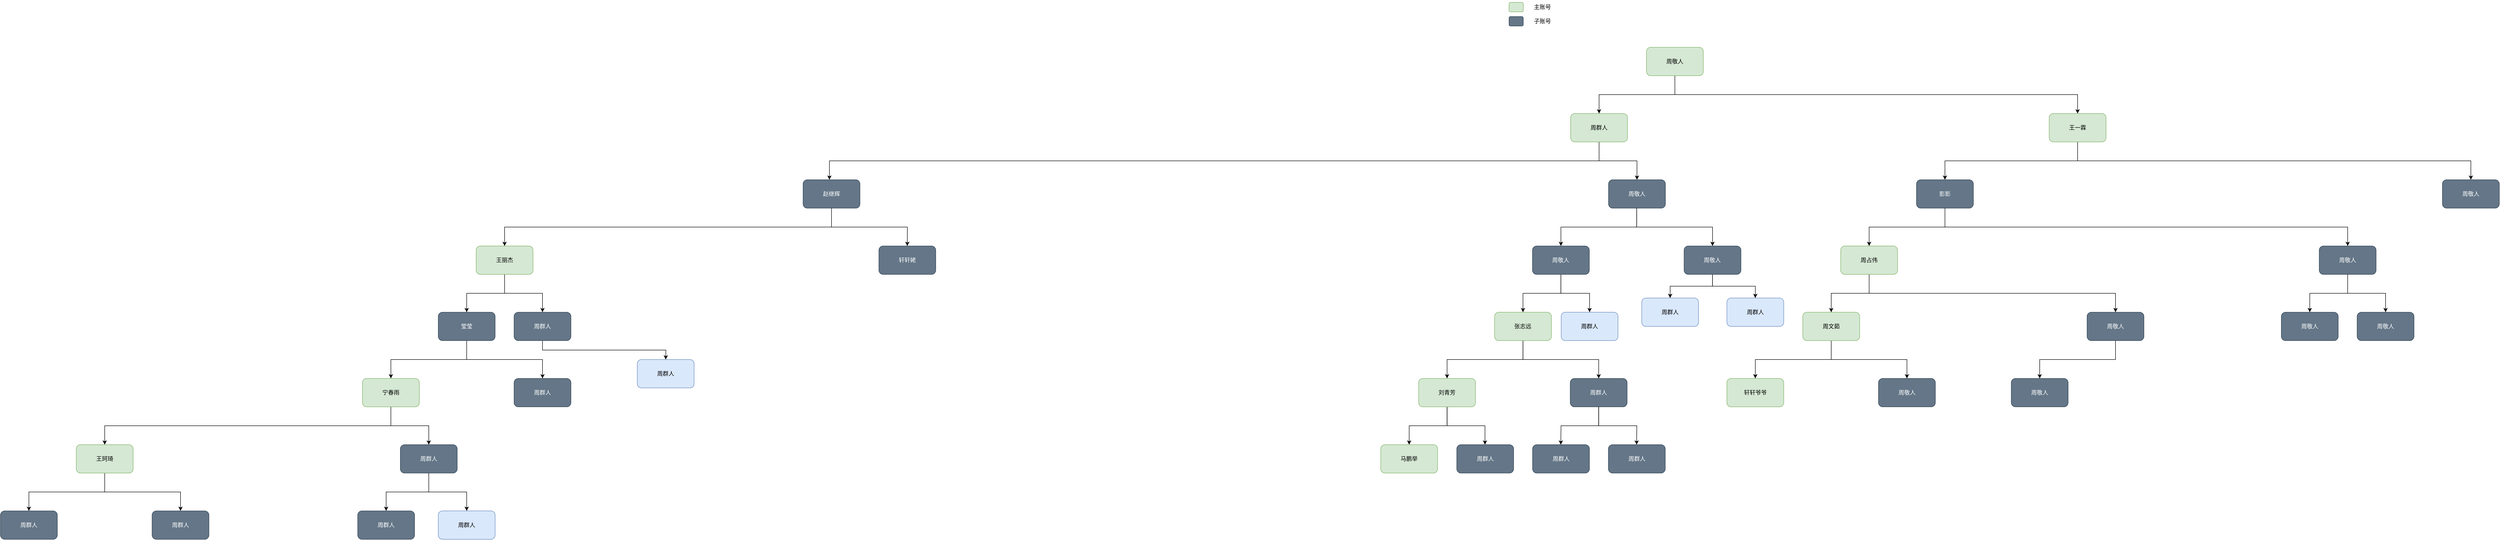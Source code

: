 <mxfile version="20.5.1" type="github">
  <diagram name="第 1 页" id="T6O9xjs0IXNBkX-w8Xno">
    <mxGraphModel dx="5575" dy="1380" grid="1" gridSize="10" guides="1" tooltips="1" connect="1" arrows="1" fold="1" page="1" pageScale="1" pageWidth="827" pageHeight="1169" math="0" shadow="0">
      <root>
        <mxCell id="0" />
        <mxCell id="1" parent="0" />
        <mxCell id="1RY9OHV8Dx5hhQ0rE-U_-4" style="edgeStyle=orthogonalEdgeStyle;rounded=0;orthogonalLoop=1;jettySize=auto;html=1;exitX=0.5;exitY=1;exitDx=0;exitDy=0;entryX=0.5;entryY=0;entryDx=0;entryDy=0;" parent="1" source="1RY9OHV8Dx5hhQ0rE-U_-1" target="1RY9OHV8Dx5hhQ0rE-U_-2" edge="1">
          <mxGeometry relative="1" as="geometry">
            <Array as="points">
              <mxPoint x="360" y="200" />
              <mxPoint x="200" y="200" />
              <mxPoint x="200" y="240" />
            </Array>
          </mxGeometry>
        </mxCell>
        <mxCell id="1RY9OHV8Dx5hhQ0rE-U_-5" style="edgeStyle=orthogonalEdgeStyle;rounded=0;orthogonalLoop=1;jettySize=auto;html=1;exitX=0.5;exitY=1;exitDx=0;exitDy=0;entryX=0.5;entryY=0;entryDx=0;entryDy=0;" parent="1" source="1RY9OHV8Dx5hhQ0rE-U_-1" target="1RY9OHV8Dx5hhQ0rE-U_-3" edge="1">
          <mxGeometry relative="1" as="geometry">
            <Array as="points">
              <mxPoint x="360" y="200" />
              <mxPoint x="1210" y="200" />
            </Array>
          </mxGeometry>
        </mxCell>
        <mxCell id="1RY9OHV8Dx5hhQ0rE-U_-1" value="周敬人&lt;br&gt;" style="rounded=1;whiteSpace=wrap;html=1;fillColor=#d5e8d4;strokeColor=#82b366;" parent="1" vertex="1">
          <mxGeometry x="300" y="100" width="120" height="60" as="geometry" />
        </mxCell>
        <mxCell id="1RY9OHV8Dx5hhQ0rE-U_-12" style="edgeStyle=orthogonalEdgeStyle;rounded=0;orthogonalLoop=1;jettySize=auto;html=1;exitX=0.5;exitY=1;exitDx=0;exitDy=0;entryX=0.463;entryY=-0.001;entryDx=0;entryDy=0;entryPerimeter=0;" parent="1" source="1RY9OHV8Dx5hhQ0rE-U_-2" target="1RY9OHV8Dx5hhQ0rE-U_-8" edge="1">
          <mxGeometry relative="1" as="geometry">
            <Array as="points">
              <mxPoint x="200" y="340" />
              <mxPoint x="-1424" y="340" />
            </Array>
            <mxPoint x="195" y="300" as="sourcePoint" />
            <mxPoint x="-995.0" y="350" as="targetPoint" />
          </mxGeometry>
        </mxCell>
        <mxCell id="1RY9OHV8Dx5hhQ0rE-U_-13" style="edgeStyle=orthogonalEdgeStyle;rounded=0;orthogonalLoop=1;jettySize=auto;html=1;exitX=0.5;exitY=1;exitDx=0;exitDy=0;entryX=0.5;entryY=0;entryDx=0;entryDy=0;" parent="1" source="1RY9OHV8Dx5hhQ0rE-U_-2" target="1RY9OHV8Dx5hhQ0rE-U_-9" edge="1">
          <mxGeometry relative="1" as="geometry">
            <Array as="points">
              <mxPoint x="200" y="340" />
              <mxPoint x="280" y="340" />
            </Array>
          </mxGeometry>
        </mxCell>
        <mxCell id="1RY9OHV8Dx5hhQ0rE-U_-2" value="周群人&lt;br&gt;" style="rounded=1;whiteSpace=wrap;html=1;fillColor=#d5e8d4;strokeColor=#82b366;" parent="1" vertex="1">
          <mxGeometry x="140" y="240" width="120" height="60" as="geometry" />
        </mxCell>
        <mxCell id="1RY9OHV8Dx5hhQ0rE-U_-14" style="edgeStyle=orthogonalEdgeStyle;rounded=0;orthogonalLoop=1;jettySize=auto;html=1;exitX=0.5;exitY=1;exitDx=0;exitDy=0;entryX=0.5;entryY=0;entryDx=0;entryDy=0;" parent="1" source="1RY9OHV8Dx5hhQ0rE-U_-3" target="1RY9OHV8Dx5hhQ0rE-U_-10" edge="1">
          <mxGeometry relative="1" as="geometry" />
        </mxCell>
        <mxCell id="1RY9OHV8Dx5hhQ0rE-U_-15" style="edgeStyle=orthogonalEdgeStyle;rounded=0;orthogonalLoop=1;jettySize=auto;html=1;exitX=0.5;exitY=1;exitDx=0;exitDy=0;entryX=0.5;entryY=0;entryDx=0;entryDy=0;" parent="1" source="1RY9OHV8Dx5hhQ0rE-U_-3" target="1RY9OHV8Dx5hhQ0rE-U_-11" edge="1">
          <mxGeometry relative="1" as="geometry" />
        </mxCell>
        <mxCell id="1RY9OHV8Dx5hhQ0rE-U_-3" value="王一霖&lt;br&gt;" style="rounded=1;whiteSpace=wrap;html=1;fillColor=#d5e8d4;strokeColor=#82b366;" parent="1" vertex="1">
          <mxGeometry x="1150" y="240" width="120" height="60" as="geometry" />
        </mxCell>
        <mxCell id="1RY9OHV8Dx5hhQ0rE-U_-6" value="" style="rounded=1;whiteSpace=wrap;html=1;fillColor=#d5e8d4;strokeColor=#82b366;" parent="1" vertex="1">
          <mxGeometry x="10" y="5" width="30" height="20" as="geometry" />
        </mxCell>
        <mxCell id="1RY9OHV8Dx5hhQ0rE-U_-7" value="" style="rounded=1;whiteSpace=wrap;html=1;fillColor=#647687;fontColor=#ffffff;strokeColor=#314354;" parent="1" vertex="1">
          <mxGeometry x="10" y="35" width="30" height="20" as="geometry" />
        </mxCell>
        <mxCell id="30zp_rVC2SgwWm0mWYjA-47" style="edgeStyle=orthogonalEdgeStyle;rounded=0;orthogonalLoop=1;jettySize=auto;html=1;exitX=0.5;exitY=1;exitDx=0;exitDy=0;entryX=0.5;entryY=0;entryDx=0;entryDy=0;" parent="1" source="1RY9OHV8Dx5hhQ0rE-U_-8" target="1RY9OHV8Dx5hhQ0rE-U_-24" edge="1">
          <mxGeometry relative="1" as="geometry" />
        </mxCell>
        <mxCell id="30zp_rVC2SgwWm0mWYjA-48" style="edgeStyle=orthogonalEdgeStyle;rounded=0;orthogonalLoop=1;jettySize=auto;html=1;exitX=0.5;exitY=1;exitDx=0;exitDy=0;" parent="1" source="1RY9OHV8Dx5hhQ0rE-U_-8" target="1RY9OHV8Dx5hhQ0rE-U_-27" edge="1">
          <mxGeometry relative="1" as="geometry" />
        </mxCell>
        <mxCell id="1RY9OHV8Dx5hhQ0rE-U_-8" value="赵继辉&lt;br&gt;" style="rounded=1;whiteSpace=wrap;html=1;fillColor=#647687;strokeColor=#314354;fontColor=#ffffff;" parent="1" vertex="1">
          <mxGeometry x="-1480" y="380" width="120" height="60" as="geometry" />
        </mxCell>
        <mxCell id="1RY9OHV8Dx5hhQ0rE-U_-9" value="周敬人&lt;br&gt;" style="rounded=1;whiteSpace=wrap;html=1;fillColor=#647687;strokeColor=#314354;fontColor=#ffffff;" parent="1" vertex="1">
          <mxGeometry x="220" y="380" width="120" height="60" as="geometry" />
        </mxCell>
        <mxCell id="30zp_rVC2SgwWm0mWYjA-38" style="edgeStyle=orthogonalEdgeStyle;rounded=0;orthogonalLoop=1;jettySize=auto;html=1;exitX=0.5;exitY=1;exitDx=0;exitDy=0;entryX=0.5;entryY=0;entryDx=0;entryDy=0;" parent="1" source="1RY9OHV8Dx5hhQ0rE-U_-10" target="30zp_rVC2SgwWm0mWYjA-1" edge="1">
          <mxGeometry relative="1" as="geometry" />
        </mxCell>
        <mxCell id="1RY9OHV8Dx5hhQ0rE-U_-10" value="影影&lt;br&gt;" style="rounded=1;whiteSpace=wrap;html=1;fillColor=#647687;strokeColor=#314354;fontColor=#ffffff;" parent="1" vertex="1">
          <mxGeometry x="870" y="380" width="120" height="60" as="geometry" />
        </mxCell>
        <mxCell id="1RY9OHV8Dx5hhQ0rE-U_-11" value="周敬人&lt;br&gt;" style="rounded=1;whiteSpace=wrap;html=1;fillColor=#647687;strokeColor=#314354;fontColor=#ffffff;" parent="1" vertex="1">
          <mxGeometry x="1980" y="380" width="120" height="60" as="geometry" />
        </mxCell>
        <mxCell id="1RY9OHV8Dx5hhQ0rE-U_-22" style="edgeStyle=orthogonalEdgeStyle;rounded=0;orthogonalLoop=1;jettySize=auto;html=1;exitX=0.5;exitY=1;exitDx=0;exitDy=0;entryX=0.5;entryY=0;entryDx=0;entryDy=0;" parent="1" source="1RY9OHV8Dx5hhQ0rE-U_-24" target="1RY9OHV8Dx5hhQ0rE-U_-28" edge="1">
          <mxGeometry relative="1" as="geometry">
            <Array as="points">
              <mxPoint x="-2110" y="620" />
              <mxPoint x="-2190" y="620" />
            </Array>
          </mxGeometry>
        </mxCell>
        <mxCell id="1RY9OHV8Dx5hhQ0rE-U_-23" style="edgeStyle=orthogonalEdgeStyle;rounded=0;orthogonalLoop=1;jettySize=auto;html=1;exitX=0.5;exitY=1;exitDx=0;exitDy=0;entryX=0.5;entryY=0;entryDx=0;entryDy=0;" parent="1" source="1RY9OHV8Dx5hhQ0rE-U_-24" target="1RY9OHV8Dx5hhQ0rE-U_-29" edge="1">
          <mxGeometry relative="1" as="geometry">
            <Array as="points">
              <mxPoint x="-2110" y="620" />
              <mxPoint x="-2030" y="620" />
            </Array>
          </mxGeometry>
        </mxCell>
        <mxCell id="1RY9OHV8Dx5hhQ0rE-U_-24" value="王丽杰&lt;br&gt;" style="rounded=1;whiteSpace=wrap;html=1;fillColor=#d5e8d4;strokeColor=#82b366;" parent="1" vertex="1">
          <mxGeometry x="-2170" y="520" width="120" height="60" as="geometry" />
        </mxCell>
        <mxCell id="1RY9OHV8Dx5hhQ0rE-U_-27" value="轩轩姥&lt;br&gt;" style="rounded=1;whiteSpace=wrap;html=1;fillColor=#647687;strokeColor=#314354;fontColor=#ffffff;" parent="1" vertex="1">
          <mxGeometry x="-1320" y="520" width="120" height="60" as="geometry" />
        </mxCell>
        <mxCell id="30zp_rVC2SgwWm0mWYjA-49" style="edgeStyle=orthogonalEdgeStyle;rounded=0;orthogonalLoop=1;jettySize=auto;html=1;exitX=0.5;exitY=1;exitDx=0;exitDy=0;" parent="1" source="1RY9OHV8Dx5hhQ0rE-U_-28" target="TJOVACFNIIR2Qm5ABRAI-16" edge="1">
          <mxGeometry relative="1" as="geometry" />
        </mxCell>
        <mxCell id="30zp_rVC2SgwWm0mWYjA-50" style="edgeStyle=orthogonalEdgeStyle;rounded=0;orthogonalLoop=1;jettySize=auto;html=1;exitX=0.5;exitY=1;exitDx=0;exitDy=0;entryX=0.5;entryY=0;entryDx=0;entryDy=0;" parent="1" source="1RY9OHV8Dx5hhQ0rE-U_-28" target="TJOVACFNIIR2Qm5ABRAI-24" edge="1">
          <mxGeometry relative="1" as="geometry" />
        </mxCell>
        <mxCell id="1RY9OHV8Dx5hhQ0rE-U_-28" value="莹莹&lt;br&gt;" style="rounded=1;whiteSpace=wrap;html=1;fillColor=#647687;strokeColor=#314354;fontColor=#ffffff;" parent="1" vertex="1">
          <mxGeometry x="-2250" y="660" width="120" height="60" as="geometry" />
        </mxCell>
        <mxCell id="dGeUQVpxK3GpA_PQn6HZ-4" style="edgeStyle=orthogonalEdgeStyle;rounded=0;orthogonalLoop=1;jettySize=auto;html=1;exitX=0.5;exitY=1;exitDx=0;exitDy=0;" edge="1" parent="1" source="1RY9OHV8Dx5hhQ0rE-U_-29">
          <mxGeometry relative="1" as="geometry">
            <mxPoint x="-1770" y="760" as="targetPoint" />
          </mxGeometry>
        </mxCell>
        <mxCell id="1RY9OHV8Dx5hhQ0rE-U_-29" value="周群人&lt;br&gt;" style="rounded=1;whiteSpace=wrap;html=1;fillColor=#647687;strokeColor=#314354;fontColor=#ffffff;" parent="1" vertex="1">
          <mxGeometry x="-2090" y="660" width="120" height="60" as="geometry" />
        </mxCell>
        <mxCell id="1RY9OHV8Dx5hhQ0rE-U_-34" style="edgeStyle=orthogonalEdgeStyle;rounded=0;orthogonalLoop=1;jettySize=auto;html=1;exitX=0.5;exitY=1;exitDx=0;exitDy=0;entryX=0.5;entryY=0;entryDx=0;entryDy=0;" parent="1" target="1RY9OHV8Dx5hhQ0rE-U_-38" edge="1">
          <mxGeometry relative="1" as="geometry">
            <Array as="points">
              <mxPoint x="279.43" y="480" />
              <mxPoint x="119.43" y="480" />
              <mxPoint x="119.43" y="520" />
            </Array>
            <mxPoint x="279.43" y="440" as="sourcePoint" />
          </mxGeometry>
        </mxCell>
        <mxCell id="1RY9OHV8Dx5hhQ0rE-U_-35" style="edgeStyle=orthogonalEdgeStyle;rounded=0;orthogonalLoop=1;jettySize=auto;html=1;exitX=0.5;exitY=1;exitDx=0;exitDy=0;entryX=0.5;entryY=0;entryDx=0;entryDy=0;" parent="1" target="1RY9OHV8Dx5hhQ0rE-U_-41" edge="1">
          <mxGeometry relative="1" as="geometry">
            <Array as="points">
              <mxPoint x="279.43" y="480" />
              <mxPoint x="439.43" y="480" />
              <mxPoint x="439.43" y="520" />
            </Array>
            <mxPoint x="279.43" y="440" as="sourcePoint" />
          </mxGeometry>
        </mxCell>
        <mxCell id="1RY9OHV8Dx5hhQ0rE-U_-36" style="edgeStyle=orthogonalEdgeStyle;rounded=0;orthogonalLoop=1;jettySize=auto;html=1;exitX=0.5;exitY=1;exitDx=0;exitDy=0;entryX=0.5;entryY=0;entryDx=0;entryDy=0;" parent="1" source="1RY9OHV8Dx5hhQ0rE-U_-38" target="1RY9OHV8Dx5hhQ0rE-U_-42" edge="1">
          <mxGeometry relative="1" as="geometry">
            <Array as="points">
              <mxPoint x="119.43" y="620" />
              <mxPoint x="39.43" y="620" />
            </Array>
          </mxGeometry>
        </mxCell>
        <mxCell id="dGeUQVpxK3GpA_PQn6HZ-10" style="edgeStyle=orthogonalEdgeStyle;rounded=0;orthogonalLoop=1;jettySize=auto;html=1;exitX=0.5;exitY=1;exitDx=0;exitDy=0;entryX=0.5;entryY=0;entryDx=0;entryDy=0;" edge="1" parent="1" source="1RY9OHV8Dx5hhQ0rE-U_-38" target="dGeUQVpxK3GpA_PQn6HZ-9">
          <mxGeometry relative="1" as="geometry" />
        </mxCell>
        <mxCell id="1RY9OHV8Dx5hhQ0rE-U_-38" value="周敬人&lt;br&gt;" style="rounded=1;whiteSpace=wrap;html=1;fillColor=#647687;strokeColor=#314354;fontColor=#ffffff;" parent="1" vertex="1">
          <mxGeometry x="59.43" y="520" width="120" height="60" as="geometry" />
        </mxCell>
        <mxCell id="dGeUQVpxK3GpA_PQn6HZ-7" style="edgeStyle=orthogonalEdgeStyle;rounded=0;orthogonalLoop=1;jettySize=auto;html=1;exitX=0.5;exitY=1;exitDx=0;exitDy=0;entryX=0.5;entryY=0;entryDx=0;entryDy=0;" edge="1" parent="1" source="1RY9OHV8Dx5hhQ0rE-U_-41" target="dGeUQVpxK3GpA_PQn6HZ-5">
          <mxGeometry relative="1" as="geometry" />
        </mxCell>
        <mxCell id="dGeUQVpxK3GpA_PQn6HZ-8" style="edgeStyle=orthogonalEdgeStyle;rounded=0;orthogonalLoop=1;jettySize=auto;html=1;exitX=0.5;exitY=1;exitDx=0;exitDy=0;entryX=0.5;entryY=0;entryDx=0;entryDy=0;" edge="1" parent="1" source="1RY9OHV8Dx5hhQ0rE-U_-41" target="dGeUQVpxK3GpA_PQn6HZ-6">
          <mxGeometry relative="1" as="geometry" />
        </mxCell>
        <mxCell id="1RY9OHV8Dx5hhQ0rE-U_-41" value="周敬人&lt;br style=&quot;border-color: var(--border-color);&quot;&gt;" style="rounded=1;whiteSpace=wrap;html=1;fillColor=#647687;strokeColor=#314354;fontColor=#ffffff;" parent="1" vertex="1">
          <mxGeometry x="379.43" y="520" width="120" height="60" as="geometry" />
        </mxCell>
        <mxCell id="30zp_rVC2SgwWm0mWYjA-44" style="edgeStyle=orthogonalEdgeStyle;rounded=0;orthogonalLoop=1;jettySize=auto;html=1;exitX=0.5;exitY=1;exitDx=0;exitDy=0;entryX=0.5;entryY=0;entryDx=0;entryDy=0;" parent="1" source="1RY9OHV8Dx5hhQ0rE-U_-42" target="TJOVACFNIIR2Qm5ABRAI-5" edge="1">
          <mxGeometry relative="1" as="geometry" />
        </mxCell>
        <mxCell id="30zp_rVC2SgwWm0mWYjA-45" style="edgeStyle=orthogonalEdgeStyle;rounded=0;orthogonalLoop=1;jettySize=auto;html=1;exitX=0.5;exitY=1;exitDx=0;exitDy=0;entryX=0.5;entryY=0;entryDx=0;entryDy=0;" parent="1" source="1RY9OHV8Dx5hhQ0rE-U_-42" target="TJOVACFNIIR2Qm5ABRAI-8" edge="1">
          <mxGeometry relative="1" as="geometry" />
        </mxCell>
        <mxCell id="1RY9OHV8Dx5hhQ0rE-U_-42" value="张志远&lt;br&gt;" style="rounded=1;whiteSpace=wrap;html=1;fillColor=#d5e8d4;strokeColor=#82b366;" parent="1" vertex="1">
          <mxGeometry x="-20.57" y="660" width="120" height="60" as="geometry" />
        </mxCell>
        <mxCell id="1RY9OHV8Dx5hhQ0rE-U_-48" style="edgeStyle=orthogonalEdgeStyle;rounded=0;orthogonalLoop=1;jettySize=auto;html=1;exitX=0.5;exitY=1;exitDx=0;exitDy=0;entryX=0.5;entryY=0;entryDx=0;entryDy=0;" parent="1" target="1RY9OHV8Dx5hhQ0rE-U_-52" edge="1">
          <mxGeometry relative="1" as="geometry">
            <Array as="points">
              <mxPoint x="930" y="480" />
              <mxPoint x="770" y="480" />
              <mxPoint x="770" y="520" />
            </Array>
            <mxPoint x="930.0" y="440" as="sourcePoint" />
          </mxGeometry>
        </mxCell>
        <mxCell id="1RY9OHV8Dx5hhQ0rE-U_-50" style="edgeStyle=orthogonalEdgeStyle;rounded=0;orthogonalLoop=1;jettySize=auto;html=1;exitX=0.5;exitY=1;exitDx=0;exitDy=0;entryX=0.5;entryY=0;entryDx=0;entryDy=0;" parent="1" source="1RY9OHV8Dx5hhQ0rE-U_-52" target="1RY9OHV8Dx5hhQ0rE-U_-56" edge="1">
          <mxGeometry relative="1" as="geometry">
            <Array as="points">
              <mxPoint x="770" y="620" />
              <mxPoint x="690" y="620" />
            </Array>
          </mxGeometry>
        </mxCell>
        <mxCell id="1RY9OHV8Dx5hhQ0rE-U_-51" style="edgeStyle=orthogonalEdgeStyle;rounded=0;orthogonalLoop=1;jettySize=auto;html=1;exitX=0.5;exitY=1;exitDx=0;exitDy=0;entryX=0.5;entryY=0;entryDx=0;entryDy=0;" parent="1" source="1RY9OHV8Dx5hhQ0rE-U_-52" target="1RY9OHV8Dx5hhQ0rE-U_-57" edge="1">
          <mxGeometry relative="1" as="geometry">
            <Array as="points">
              <mxPoint x="770" y="620" />
              <mxPoint x="1290" y="620" />
            </Array>
          </mxGeometry>
        </mxCell>
        <mxCell id="1RY9OHV8Dx5hhQ0rE-U_-52" value="周占伟&lt;br&gt;" style="rounded=1;whiteSpace=wrap;html=1;fillColor=#d5e8d4;strokeColor=#82b366;" parent="1" vertex="1">
          <mxGeometry x="710" y="520" width="120" height="60" as="geometry" />
        </mxCell>
        <mxCell id="30zp_rVC2SgwWm0mWYjA-42" style="edgeStyle=orthogonalEdgeStyle;rounded=0;orthogonalLoop=1;jettySize=auto;html=1;exitX=0.5;exitY=1;exitDx=0;exitDy=0;entryX=0.5;entryY=0;entryDx=0;entryDy=0;" parent="1" source="1RY9OHV8Dx5hhQ0rE-U_-56" target="30zp_rVC2SgwWm0mWYjA-11" edge="1">
          <mxGeometry relative="1" as="geometry" />
        </mxCell>
        <mxCell id="30zp_rVC2SgwWm0mWYjA-43" style="edgeStyle=orthogonalEdgeStyle;rounded=0;orthogonalLoop=1;jettySize=auto;html=1;exitX=0.5;exitY=1;exitDx=0;exitDy=0;entryX=0.5;entryY=0;entryDx=0;entryDy=0;" parent="1" source="1RY9OHV8Dx5hhQ0rE-U_-56" target="30zp_rVC2SgwWm0mWYjA-14" edge="1">
          <mxGeometry relative="1" as="geometry" />
        </mxCell>
        <mxCell id="1RY9OHV8Dx5hhQ0rE-U_-56" value="周文茹&lt;br&gt;" style="rounded=1;whiteSpace=wrap;html=1;fillColor=#d5e8d4;strokeColor=#82b366;" parent="1" vertex="1">
          <mxGeometry x="630" y="660" width="120" height="60" as="geometry" />
        </mxCell>
        <mxCell id="30zp_rVC2SgwWm0mWYjA-40" style="edgeStyle=orthogonalEdgeStyle;rounded=0;orthogonalLoop=1;jettySize=auto;html=1;exitX=0.5;exitY=1;exitDx=0;exitDy=0;entryX=0.5;entryY=0;entryDx=0;entryDy=0;" parent="1" source="1RY9OHV8Dx5hhQ0rE-U_-57" target="30zp_rVC2SgwWm0mWYjA-27" edge="1">
          <mxGeometry relative="1" as="geometry" />
        </mxCell>
        <mxCell id="1RY9OHV8Dx5hhQ0rE-U_-57" value="周敬人&lt;br&gt;" style="rounded=1;whiteSpace=wrap;html=1;fillColor=#647687;strokeColor=#314354;fontColor=#ffffff;" parent="1" vertex="1">
          <mxGeometry x="1230" y="660" width="120" height="60" as="geometry" />
        </mxCell>
        <mxCell id="1RY9OHV8Dx5hhQ0rE-U_-61" value="主账号" style="text;html=1;align=center;verticalAlign=middle;resizable=0;points=[];autosize=1;strokeColor=none;fillColor=none;" parent="1" vertex="1">
          <mxGeometry x="50" width="60" height="30" as="geometry" />
        </mxCell>
        <mxCell id="1RY9OHV8Dx5hhQ0rE-U_-62" value="子账号" style="text;html=1;align=center;verticalAlign=middle;resizable=0;points=[];autosize=1;strokeColor=none;fillColor=none;" parent="1" vertex="1">
          <mxGeometry x="50" y="30" width="60" height="30" as="geometry" />
        </mxCell>
        <mxCell id="TJOVACFNIIR2Qm5ABRAI-3" style="edgeStyle=orthogonalEdgeStyle;rounded=0;orthogonalLoop=1;jettySize=auto;html=1;exitX=0.5;exitY=1;exitDx=0;exitDy=0;entryX=0.5;entryY=0;entryDx=0;entryDy=0;" parent="1" source="TJOVACFNIIR2Qm5ABRAI-5" target="TJOVACFNIIR2Qm5ABRAI-9" edge="1">
          <mxGeometry relative="1" as="geometry">
            <Array as="points">
              <mxPoint x="-120.81" y="900" />
              <mxPoint x="-200.81" y="900" />
            </Array>
          </mxGeometry>
        </mxCell>
        <mxCell id="TJOVACFNIIR2Qm5ABRAI-4" style="edgeStyle=orthogonalEdgeStyle;rounded=0;orthogonalLoop=1;jettySize=auto;html=1;exitX=0.5;exitY=1;exitDx=0;exitDy=0;entryX=0.5;entryY=0;entryDx=0;entryDy=0;" parent="1" source="TJOVACFNIIR2Qm5ABRAI-5" edge="1">
          <mxGeometry relative="1" as="geometry">
            <Array as="points">
              <mxPoint x="-120.81" y="900" />
              <mxPoint x="-40.81" y="900" />
            </Array>
            <mxPoint x="-40.81" y="940" as="targetPoint" />
          </mxGeometry>
        </mxCell>
        <mxCell id="TJOVACFNIIR2Qm5ABRAI-5" value="刘青芳" style="rounded=1;whiteSpace=wrap;html=1;fillColor=#d5e8d4;strokeColor=#82b366;" parent="1" vertex="1">
          <mxGeometry x="-180.81" y="800" width="120" height="60" as="geometry" />
        </mxCell>
        <mxCell id="TJOVACFNIIR2Qm5ABRAI-6" style="edgeStyle=orthogonalEdgeStyle;rounded=0;orthogonalLoop=1;jettySize=auto;html=1;exitX=0.5;exitY=1;exitDx=0;exitDy=0;entryX=0.5;entryY=0;entryDx=0;entryDy=0;" parent="1" source="TJOVACFNIIR2Qm5ABRAI-8" edge="1">
          <mxGeometry relative="1" as="geometry">
            <mxPoint x="119.19" y="940" as="targetPoint" />
          </mxGeometry>
        </mxCell>
        <mxCell id="TJOVACFNIIR2Qm5ABRAI-7" style="edgeStyle=orthogonalEdgeStyle;rounded=0;orthogonalLoop=1;jettySize=auto;html=1;exitX=0.5;exitY=1;exitDx=0;exitDy=0;entryX=0.5;entryY=0;entryDx=0;entryDy=0;" parent="1" source="TJOVACFNIIR2Qm5ABRAI-8" edge="1">
          <mxGeometry relative="1" as="geometry">
            <mxPoint x="279.19" y="940" as="targetPoint" />
          </mxGeometry>
        </mxCell>
        <mxCell id="TJOVACFNIIR2Qm5ABRAI-8" value="周群人" style="rounded=1;whiteSpace=wrap;html=1;fillColor=#647687;strokeColor=#314354;fontColor=#ffffff;" parent="1" vertex="1">
          <mxGeometry x="139.19" y="800" width="120" height="60" as="geometry" />
        </mxCell>
        <mxCell id="TJOVACFNIIR2Qm5ABRAI-9" value="马鹏举" style="rounded=1;whiteSpace=wrap;html=1;fillColor=#d5e8d4;strokeColor=#82b366;" parent="1" vertex="1">
          <mxGeometry x="-260.81" y="940" width="120" height="60" as="geometry" />
        </mxCell>
        <mxCell id="TJOVACFNIIR2Qm5ABRAI-11" value="周群人" style="rounded=1;whiteSpace=wrap;html=1;fillColor=#647687;strokeColor=#314354;fontColor=#ffffff;" parent="1" vertex="1">
          <mxGeometry x="-100.33" y="940" width="120" height="60" as="geometry" />
        </mxCell>
        <mxCell id="30zp_rVC2SgwWm0mWYjA-51" style="edgeStyle=orthogonalEdgeStyle;rounded=0;orthogonalLoop=1;jettySize=auto;html=1;exitX=0.5;exitY=1;exitDx=0;exitDy=0;entryX=0.5;entryY=0;entryDx=0;entryDy=0;" parent="1" source="TJOVACFNIIR2Qm5ABRAI-16" target="TJOVACFNIIR2Qm5ABRAI-23" edge="1">
          <mxGeometry relative="1" as="geometry" />
        </mxCell>
        <mxCell id="30zp_rVC2SgwWm0mWYjA-52" style="edgeStyle=orthogonalEdgeStyle;rounded=0;orthogonalLoop=1;jettySize=auto;html=1;exitX=0.5;exitY=1;exitDx=0;exitDy=0;entryX=0.5;entryY=0;entryDx=0;entryDy=0;" parent="1" source="TJOVACFNIIR2Qm5ABRAI-16" target="30zp_rVC2SgwWm0mWYjA-28" edge="1">
          <mxGeometry relative="1" as="geometry" />
        </mxCell>
        <mxCell id="TJOVACFNIIR2Qm5ABRAI-16" value="宁春雨" style="rounded=1;whiteSpace=wrap;html=1;fillColor=#d5e8d4;strokeColor=#82b366;" parent="1" vertex="1">
          <mxGeometry x="-2410" y="800" width="120" height="60" as="geometry" />
        </mxCell>
        <mxCell id="30zp_rVC2SgwWm0mWYjA-53" style="edgeStyle=orthogonalEdgeStyle;rounded=0;orthogonalLoop=1;jettySize=auto;html=1;exitX=0.5;exitY=1;exitDx=0;exitDy=0;entryX=0.5;entryY=0;entryDx=0;entryDy=0;" parent="1" source="TJOVACFNIIR2Qm5ABRAI-23" target="TJOVACFNIIR2Qm5ABRAI-31" edge="1">
          <mxGeometry relative="1" as="geometry" />
        </mxCell>
        <mxCell id="30zp_rVC2SgwWm0mWYjA-54" style="edgeStyle=orthogonalEdgeStyle;rounded=0;orthogonalLoop=1;jettySize=auto;html=1;exitX=0.5;exitY=1;exitDx=0;exitDy=0;" parent="1" source="TJOVACFNIIR2Qm5ABRAI-23" target="30zp_rVC2SgwWm0mWYjA-35" edge="1">
          <mxGeometry relative="1" as="geometry" />
        </mxCell>
        <mxCell id="TJOVACFNIIR2Qm5ABRAI-23" value="王珂琦" style="rounded=1;whiteSpace=wrap;html=1;fillColor=#d5e8d4;strokeColor=#82b366;" parent="1" vertex="1">
          <mxGeometry x="-3014" y="940" width="120" height="60" as="geometry" />
        </mxCell>
        <mxCell id="TJOVACFNIIR2Qm5ABRAI-24" value="周群人" style="rounded=1;whiteSpace=wrap;html=1;fillColor=#647687;strokeColor=#314354;fontColor=#ffffff;" parent="1" vertex="1">
          <mxGeometry x="-2090" y="800" width="120" height="60" as="geometry" />
        </mxCell>
        <mxCell id="TJOVACFNIIR2Qm5ABRAI-31" value="周群人" style="rounded=1;whiteSpace=wrap;html=1;fillColor=#647687;strokeColor=#314354;fontColor=#ffffff;" parent="1" vertex="1">
          <mxGeometry x="-3174" y="1080" width="120" height="60" as="geometry" />
        </mxCell>
        <mxCell id="30zp_rVC2SgwWm0mWYjA-1" value="周敬人&lt;br&gt;" style="rounded=1;whiteSpace=wrap;html=1;fillColor=#647687;strokeColor=#314354;fontColor=#ffffff;" parent="1" vertex="1">
          <mxGeometry x="1720" y="520" width="120" height="60" as="geometry" />
        </mxCell>
        <mxCell id="30zp_rVC2SgwWm0mWYjA-2" style="edgeStyle=orthogonalEdgeStyle;rounded=0;orthogonalLoop=1;jettySize=auto;html=1;exitX=0.5;exitY=1;exitDx=0;exitDy=0;entryX=0.5;entryY=0;entryDx=0;entryDy=0;" parent="1" edge="1">
          <mxGeometry relative="1" as="geometry">
            <Array as="points">
              <mxPoint x="1780" y="620" />
              <mxPoint x="1700" y="620" />
            </Array>
            <mxPoint x="1780" y="580" as="sourcePoint" />
            <mxPoint x="1700" y="660" as="targetPoint" />
          </mxGeometry>
        </mxCell>
        <mxCell id="30zp_rVC2SgwWm0mWYjA-3" style="edgeStyle=orthogonalEdgeStyle;rounded=0;orthogonalLoop=1;jettySize=auto;html=1;exitX=0.5;exitY=1;exitDx=0;exitDy=0;entryX=0.5;entryY=0;entryDx=0;entryDy=0;" parent="1" target="30zp_rVC2SgwWm0mWYjA-5" edge="1">
          <mxGeometry relative="1" as="geometry">
            <Array as="points">
              <mxPoint x="1780" y="620" />
              <mxPoint x="1860" y="620" />
            </Array>
            <mxPoint x="1780" y="580" as="sourcePoint" />
          </mxGeometry>
        </mxCell>
        <mxCell id="30zp_rVC2SgwWm0mWYjA-5" value="周敬人&lt;br&gt;" style="rounded=1;whiteSpace=wrap;html=1;fillColor=#647687;strokeColor=#314354;fontColor=#ffffff;" parent="1" vertex="1">
          <mxGeometry x="1800" y="660" width="120" height="60" as="geometry" />
        </mxCell>
        <mxCell id="30zp_rVC2SgwWm0mWYjA-6" value="周敬人&lt;br&gt;" style="rounded=1;whiteSpace=wrap;html=1;fillColor=#647687;strokeColor=#314354;fontColor=#ffffff;" parent="1" vertex="1">
          <mxGeometry x="1640" y="660" width="120" height="60" as="geometry" />
        </mxCell>
        <mxCell id="30zp_rVC2SgwWm0mWYjA-11" value="轩轩爷爷" style="rounded=1;whiteSpace=wrap;html=1;fillColor=#d5e8d4;strokeColor=#82b366;" parent="1" vertex="1">
          <mxGeometry x="469.77" y="800" width="120" height="60" as="geometry" />
        </mxCell>
        <mxCell id="30zp_rVC2SgwWm0mWYjA-14" value="周敬人" style="rounded=1;whiteSpace=wrap;html=1;fillColor=#647687;strokeColor=#314354;fontColor=#ffffff;" parent="1" vertex="1">
          <mxGeometry x="789.77" y="800" width="120" height="60" as="geometry" />
        </mxCell>
        <mxCell id="30zp_rVC2SgwWm0mWYjA-27" value="周敬人" style="rounded=1;whiteSpace=wrap;html=1;fillColor=#647687;strokeColor=#314354;fontColor=#ffffff;" parent="1" vertex="1">
          <mxGeometry x="1070" y="800" width="120" height="60" as="geometry" />
        </mxCell>
        <mxCell id="30zp_rVC2SgwWm0mWYjA-55" style="edgeStyle=orthogonalEdgeStyle;rounded=0;orthogonalLoop=1;jettySize=auto;html=1;exitX=0.5;exitY=1;exitDx=0;exitDy=0;entryX=0.5;entryY=0;entryDx=0;entryDy=0;" parent="1" source="30zp_rVC2SgwWm0mWYjA-28" target="30zp_rVC2SgwWm0mWYjA-33" edge="1">
          <mxGeometry relative="1" as="geometry" />
        </mxCell>
        <mxCell id="dGeUQVpxK3GpA_PQn6HZ-2" style="edgeStyle=orthogonalEdgeStyle;rounded=0;orthogonalLoop=1;jettySize=auto;html=1;exitX=0.5;exitY=1;exitDx=0;exitDy=0;" edge="1" parent="1" source="30zp_rVC2SgwWm0mWYjA-28" target="dGeUQVpxK3GpA_PQn6HZ-1">
          <mxGeometry relative="1" as="geometry" />
        </mxCell>
        <mxCell id="30zp_rVC2SgwWm0mWYjA-28" value="周群人" style="rounded=1;whiteSpace=wrap;html=1;fillColor=#647687;strokeColor=#314354;fontColor=#ffffff;" parent="1" vertex="1">
          <mxGeometry x="-2330" y="940" width="120" height="60" as="geometry" />
        </mxCell>
        <mxCell id="30zp_rVC2SgwWm0mWYjA-33" value="周群人" style="rounded=1;whiteSpace=wrap;html=1;fillColor=#647687;strokeColor=#314354;fontColor=#ffffff;" parent="1" vertex="1">
          <mxGeometry x="-2420" y="1080" width="120" height="60" as="geometry" />
        </mxCell>
        <mxCell id="30zp_rVC2SgwWm0mWYjA-35" value="周群人" style="rounded=1;whiteSpace=wrap;html=1;fillColor=#647687;strokeColor=#314354;fontColor=#ffffff;" parent="1" vertex="1">
          <mxGeometry x="-2854" y="1080" width="120" height="60" as="geometry" />
        </mxCell>
        <mxCell id="30zp_rVC2SgwWm0mWYjA-36" value="周群人" style="rounded=1;whiteSpace=wrap;html=1;fillColor=#647687;strokeColor=#314354;fontColor=#ffffff;" parent="1" vertex="1">
          <mxGeometry x="59.67" y="940" width="120" height="60" as="geometry" />
        </mxCell>
        <mxCell id="30zp_rVC2SgwWm0mWYjA-37" value="周群人" style="rounded=1;whiteSpace=wrap;html=1;fillColor=#647687;strokeColor=#314354;fontColor=#ffffff;" parent="1" vertex="1">
          <mxGeometry x="219.67" y="940" width="120" height="60" as="geometry" />
        </mxCell>
        <mxCell id="dGeUQVpxK3GpA_PQn6HZ-1" value="周群人" style="rounded=1;whiteSpace=wrap;html=1;fillColor=#dae8fc;strokeColor=#6c8ebf;" vertex="1" parent="1">
          <mxGeometry x="-2250" y="1080" width="120" height="60" as="geometry" />
        </mxCell>
        <mxCell id="dGeUQVpxK3GpA_PQn6HZ-3" value="周群人" style="rounded=1;whiteSpace=wrap;html=1;fillColor=#dae8fc;strokeColor=#6c8ebf;" vertex="1" parent="1">
          <mxGeometry x="-1830" y="760" width="120" height="60" as="geometry" />
        </mxCell>
        <mxCell id="dGeUQVpxK3GpA_PQn6HZ-5" value="周群人" style="rounded=1;whiteSpace=wrap;html=1;fillColor=#dae8fc;strokeColor=#6c8ebf;" vertex="1" parent="1">
          <mxGeometry x="290" y="630" width="120" height="60" as="geometry" />
        </mxCell>
        <mxCell id="dGeUQVpxK3GpA_PQn6HZ-6" value="周群人" style="rounded=1;whiteSpace=wrap;html=1;fillColor=#dae8fc;strokeColor=#6c8ebf;" vertex="1" parent="1">
          <mxGeometry x="469.77" y="630" width="120" height="60" as="geometry" />
        </mxCell>
        <mxCell id="dGeUQVpxK3GpA_PQn6HZ-9" value="周群人" style="rounded=1;whiteSpace=wrap;html=1;fillColor=#dae8fc;strokeColor=#6c8ebf;" vertex="1" parent="1">
          <mxGeometry x="120" y="660" width="120" height="60" as="geometry" />
        </mxCell>
      </root>
    </mxGraphModel>
  </diagram>
</mxfile>
